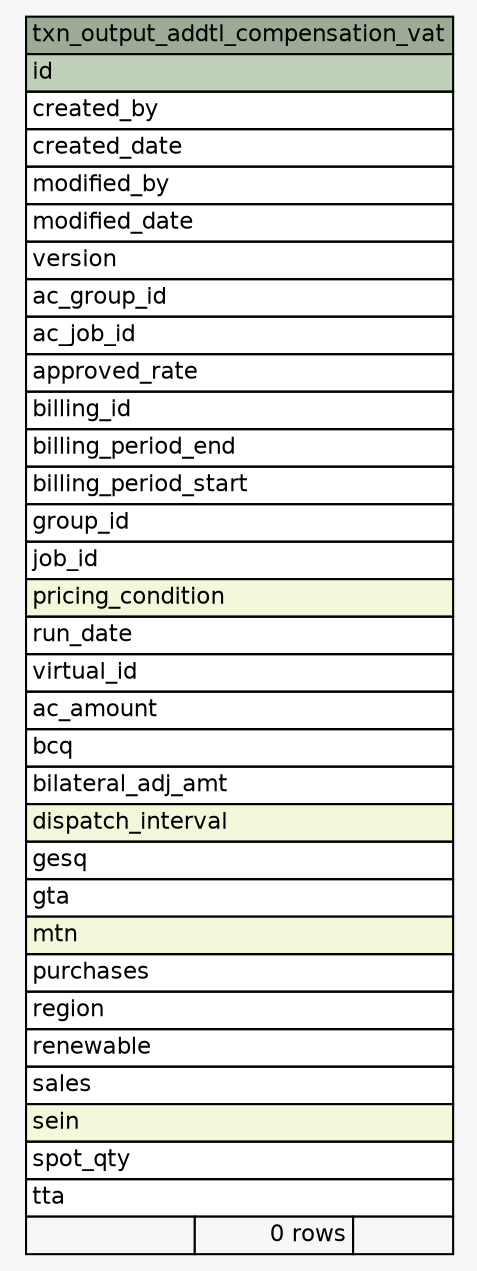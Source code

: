 // dot 2.36.0 on Mac OS X 10.12.5
// SchemaSpy rev 590
digraph "txn_output_addtl_compensation_vat" {
  graph [
    rankdir="RL"
    bgcolor="#f7f7f7"
    nodesep="0.18"
    ranksep="0.46"
    fontname="Helvetica"
    fontsize="11"
  ];
  node [
    fontname="Helvetica"
    fontsize="11"
    shape="plaintext"
  ];
  edge [
    arrowsize="0.8"
  ];
  "txn_output_addtl_compensation_vat" [
    label=<
    <TABLE BORDER="0" CELLBORDER="1" CELLSPACING="0" BGCOLOR="#ffffff">
      <TR><TD COLSPAN="3" BGCOLOR="#9bab96" ALIGN="CENTER">txn_output_addtl_compensation_vat</TD></TR>
      <TR><TD PORT="id" COLSPAN="3" BGCOLOR="#bed1b8" ALIGN="LEFT">id</TD></TR>
      <TR><TD PORT="created_by" COLSPAN="3" ALIGN="LEFT">created_by</TD></TR>
      <TR><TD PORT="created_date" COLSPAN="3" ALIGN="LEFT">created_date</TD></TR>
      <TR><TD PORT="modified_by" COLSPAN="3" ALIGN="LEFT">modified_by</TD></TR>
      <TR><TD PORT="modified_date" COLSPAN="3" ALIGN="LEFT">modified_date</TD></TR>
      <TR><TD PORT="version" COLSPAN="3" ALIGN="LEFT">version</TD></TR>
      <TR><TD PORT="ac_group_id" COLSPAN="3" ALIGN="LEFT">ac_group_id</TD></TR>
      <TR><TD PORT="ac_job_id" COLSPAN="3" ALIGN="LEFT">ac_job_id</TD></TR>
      <TR><TD PORT="approved_rate" COLSPAN="3" ALIGN="LEFT">approved_rate</TD></TR>
      <TR><TD PORT="billing_id" COLSPAN="3" ALIGN="LEFT">billing_id</TD></TR>
      <TR><TD PORT="billing_period_end" COLSPAN="3" ALIGN="LEFT">billing_period_end</TD></TR>
      <TR><TD PORT="billing_period_start" COLSPAN="3" ALIGN="LEFT">billing_period_start</TD></TR>
      <TR><TD PORT="group_id" COLSPAN="3" ALIGN="LEFT">group_id</TD></TR>
      <TR><TD PORT="job_id" COLSPAN="3" ALIGN="LEFT">job_id</TD></TR>
      <TR><TD PORT="pricing_condition" COLSPAN="3" BGCOLOR="#f4f7da" ALIGN="LEFT">pricing_condition</TD></TR>
      <TR><TD PORT="run_date" COLSPAN="3" ALIGN="LEFT">run_date</TD></TR>
      <TR><TD PORT="virtual_id" COLSPAN="3" ALIGN="LEFT">virtual_id</TD></TR>
      <TR><TD PORT="ac_amount" COLSPAN="3" ALIGN="LEFT">ac_amount</TD></TR>
      <TR><TD PORT="bcq" COLSPAN="3" ALIGN="LEFT">bcq</TD></TR>
      <TR><TD PORT="bilateral_adj_amt" COLSPAN="3" ALIGN="LEFT">bilateral_adj_amt</TD></TR>
      <TR><TD PORT="dispatch_interval" COLSPAN="3" BGCOLOR="#f4f7da" ALIGN="LEFT">dispatch_interval</TD></TR>
      <TR><TD PORT="gesq" COLSPAN="3" ALIGN="LEFT">gesq</TD></TR>
      <TR><TD PORT="gta" COLSPAN="3" ALIGN="LEFT">gta</TD></TR>
      <TR><TD PORT="mtn" COLSPAN="3" BGCOLOR="#f4f7da" ALIGN="LEFT">mtn</TD></TR>
      <TR><TD PORT="purchases" COLSPAN="3" ALIGN="LEFT">purchases</TD></TR>
      <TR><TD PORT="region" COLSPAN="3" ALIGN="LEFT">region</TD></TR>
      <TR><TD PORT="renewable" COLSPAN="3" ALIGN="LEFT">renewable</TD></TR>
      <TR><TD PORT="sales" COLSPAN="3" ALIGN="LEFT">sales</TD></TR>
      <TR><TD PORT="sein" COLSPAN="3" BGCOLOR="#f4f7da" ALIGN="LEFT">sein</TD></TR>
      <TR><TD PORT="spot_qty" COLSPAN="3" ALIGN="LEFT">spot_qty</TD></TR>
      <TR><TD PORT="tta" COLSPAN="3" ALIGN="LEFT">tta</TD></TR>
      <TR><TD ALIGN="LEFT" BGCOLOR="#f7f7f7">  </TD><TD ALIGN="RIGHT" BGCOLOR="#f7f7f7">0 rows</TD><TD ALIGN="RIGHT" BGCOLOR="#f7f7f7">  </TD></TR>
    </TABLE>>
    URL="tables/txn_output_addtl_compensation_vat.html"
    tooltip="txn_output_addtl_compensation_vat"
  ];
}
